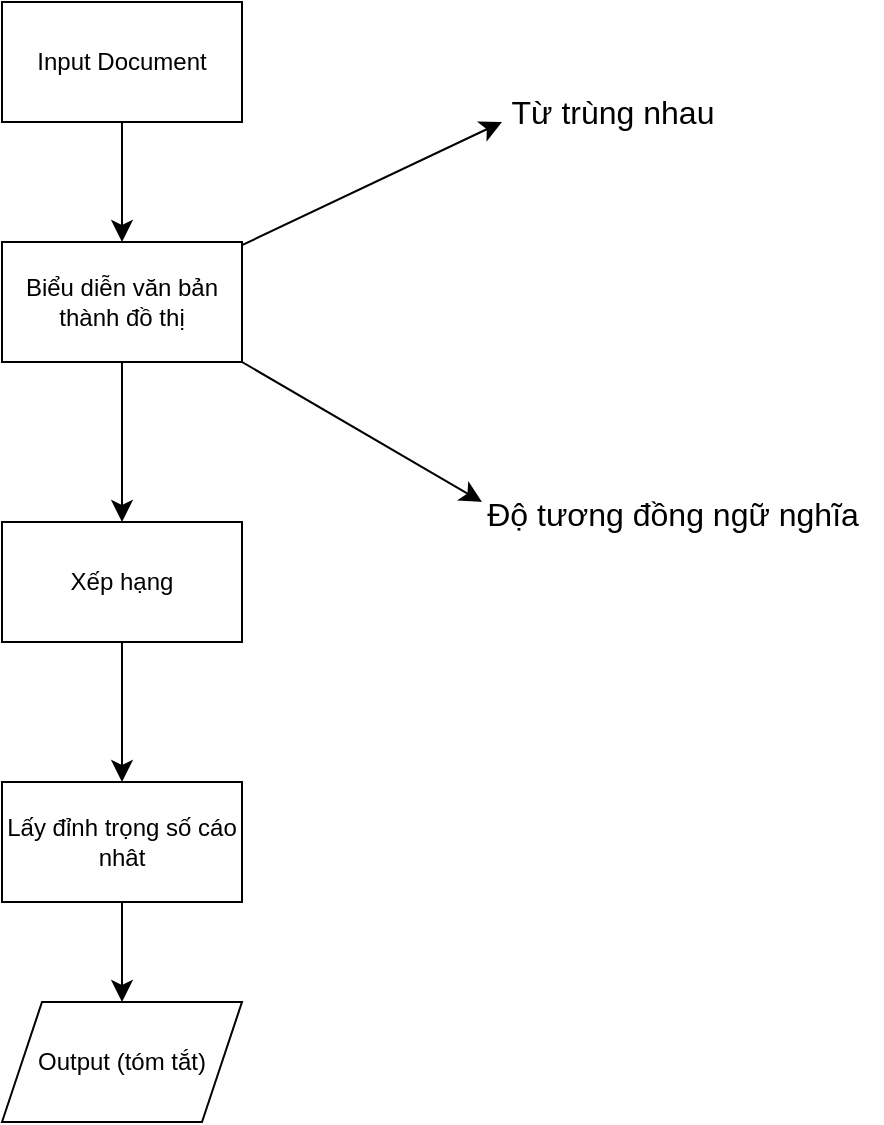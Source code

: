 <mxfile version="26.1.0">
  <diagram name="Trang-1" id="OxF84S0xgBDbv4VXkqHn">
    <mxGraphModel dx="1256" dy="1023" grid="1" gridSize="10" guides="1" tooltips="1" connect="1" arrows="1" fold="1" page="0" pageScale="1" pageWidth="827" pageHeight="1169" math="0" shadow="0">
      <root>
        <mxCell id="0" />
        <mxCell id="1" parent="0" />
        <mxCell id="gQHZ93iy-JzdNfxrYEU1-4" value="" style="edgeStyle=none;curved=1;rounded=0;orthogonalLoop=1;jettySize=auto;html=1;fontSize=12;startSize=8;endSize=8;" edge="1" parent="1" source="gQHZ93iy-JzdNfxrYEU1-2" target="gQHZ93iy-JzdNfxrYEU1-3">
          <mxGeometry relative="1" as="geometry" />
        </mxCell>
        <mxCell id="gQHZ93iy-JzdNfxrYEU1-2" value="Input Document" style="rounded=0;whiteSpace=wrap;html=1;" vertex="1" parent="1">
          <mxGeometry x="-240" y="-90" width="120" height="60" as="geometry" />
        </mxCell>
        <mxCell id="gQHZ93iy-JzdNfxrYEU1-6" value="" style="edgeStyle=none;curved=1;rounded=0;orthogonalLoop=1;jettySize=auto;html=1;fontSize=12;startSize=8;endSize=8;" edge="1" parent="1" source="gQHZ93iy-JzdNfxrYEU1-3" target="gQHZ93iy-JzdNfxrYEU1-5">
          <mxGeometry relative="1" as="geometry" />
        </mxCell>
        <mxCell id="gQHZ93iy-JzdNfxrYEU1-12" value="" style="edgeStyle=none;curved=1;rounded=0;orthogonalLoop=1;jettySize=auto;html=1;fontSize=12;startSize=8;endSize=8;" edge="1" parent="1" source="gQHZ93iy-JzdNfxrYEU1-3">
          <mxGeometry relative="1" as="geometry">
            <mxPoint x="10" y="-30" as="targetPoint" />
          </mxGeometry>
        </mxCell>
        <mxCell id="gQHZ93iy-JzdNfxrYEU1-3" value="Biểu diễn văn bản thành đồ thị" style="rounded=0;whiteSpace=wrap;html=1;" vertex="1" parent="1">
          <mxGeometry x="-240" y="30" width="120" height="60" as="geometry" />
        </mxCell>
        <mxCell id="gQHZ93iy-JzdNfxrYEU1-8" value="" style="edgeStyle=none;curved=1;rounded=0;orthogonalLoop=1;jettySize=auto;html=1;fontSize=12;startSize=8;endSize=8;" edge="1" parent="1" source="gQHZ93iy-JzdNfxrYEU1-5" target="gQHZ93iy-JzdNfxrYEU1-7">
          <mxGeometry relative="1" as="geometry" />
        </mxCell>
        <mxCell id="gQHZ93iy-JzdNfxrYEU1-5" value="Xếp hạng" style="rounded=0;whiteSpace=wrap;html=1;" vertex="1" parent="1">
          <mxGeometry x="-240" y="170" width="120" height="60" as="geometry" />
        </mxCell>
        <mxCell id="gQHZ93iy-JzdNfxrYEU1-10" value="" style="edgeStyle=none;curved=1;rounded=0;orthogonalLoop=1;jettySize=auto;html=1;fontSize=12;startSize=8;endSize=8;" edge="1" parent="1" source="gQHZ93iy-JzdNfxrYEU1-7" target="gQHZ93iy-JzdNfxrYEU1-9">
          <mxGeometry relative="1" as="geometry" />
        </mxCell>
        <mxCell id="gQHZ93iy-JzdNfxrYEU1-7" value="Lấy đỉnh trọng số cáo nhât" style="rounded=0;whiteSpace=wrap;html=1;" vertex="1" parent="1">
          <mxGeometry x="-240" y="300" width="120" height="60" as="geometry" />
        </mxCell>
        <mxCell id="gQHZ93iy-JzdNfxrYEU1-9" value="Output (tóm tắt)" style="shape=parallelogram;perimeter=parallelogramPerimeter;whiteSpace=wrap;html=1;fixedSize=1;rounded=0;" vertex="1" parent="1">
          <mxGeometry x="-240" y="410" width="120" height="60" as="geometry" />
        </mxCell>
        <mxCell id="gQHZ93iy-JzdNfxrYEU1-13" value="" style="edgeStyle=none;curved=1;rounded=0;orthogonalLoop=1;jettySize=auto;html=1;fontSize=12;startSize=8;endSize=8;exitX=1;exitY=1;exitDx=0;exitDy=0;" edge="1" parent="1" source="gQHZ93iy-JzdNfxrYEU1-3">
          <mxGeometry relative="1" as="geometry">
            <mxPoint x="-110" y="42" as="sourcePoint" />
            <mxPoint y="160" as="targetPoint" />
          </mxGeometry>
        </mxCell>
        <mxCell id="gQHZ93iy-JzdNfxrYEU1-14" value="Từ trùng nhau" style="text;html=1;align=center;verticalAlign=middle;resizable=0;points=[];autosize=1;strokeColor=none;fillColor=none;fontSize=16;rotation=0;" vertex="1" parent="1">
          <mxGeometry y="-50" width="130" height="30" as="geometry" />
        </mxCell>
        <mxCell id="gQHZ93iy-JzdNfxrYEU1-15" value="Độ tương đồng ngữ nghĩa" style="text;html=1;align=center;verticalAlign=middle;resizable=0;points=[];autosize=1;strokeColor=none;fillColor=none;fontSize=16;" vertex="1" parent="1">
          <mxGeometry x="-10" y="151" width="210" height="30" as="geometry" />
        </mxCell>
      </root>
    </mxGraphModel>
  </diagram>
</mxfile>

